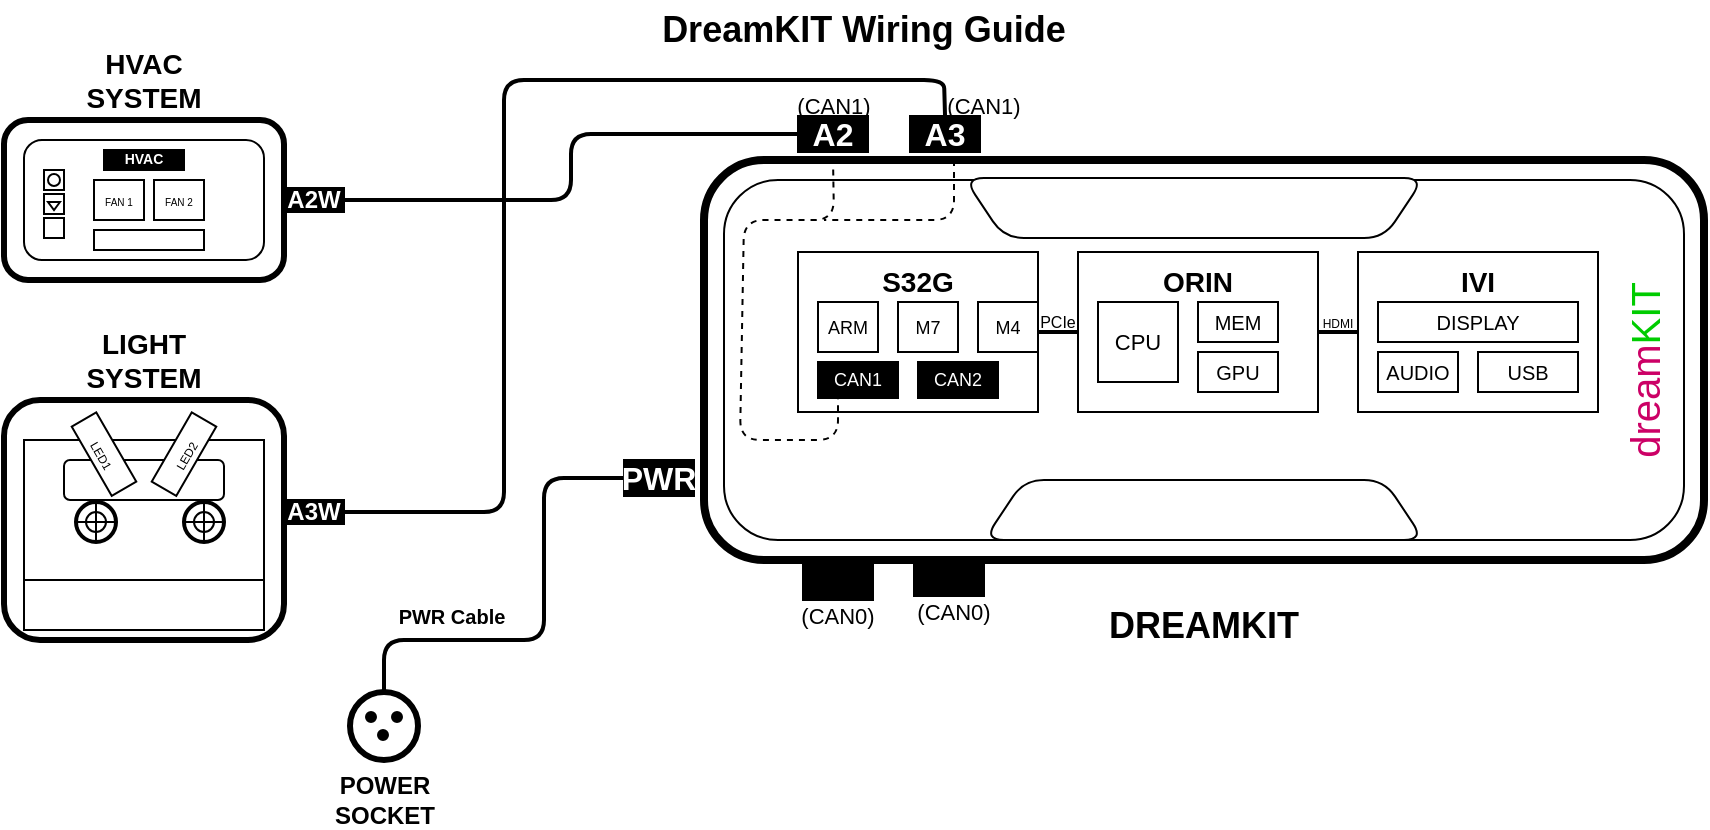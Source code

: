 <mxfile>
    <diagram id="Z4IUh8P_uAFvRX8ZZX0e" name="Automotive Wiring Guide">
        <mxGraphModel dx="1131" dy="903" grid="1" gridSize="10" guides="1" tooltips="1" connect="1" arrows="1" fold="1" page="1" pageScale="1" pageWidth="1000" pageHeight="350" math="0" shadow="0">
            <root>
                <mxCell id="0"/>
                <mxCell id="1" parent="0"/>
                <mxCell id="dreamkit_main" value="" style="rounded=1;whiteSpace=wrap;html=1;strokeWidth=4;fillColor=none;" parent="1" vertex="1">
                    <mxGeometry x="400" y="80" width="500" height="200" as="geometry"/>
                </mxCell>
                <mxCell id="dreamkit_housing" value="" style="rounded=1;whiteSpace=wrap;html=1;strokeWidth=1;fillColor=none;" parent="1" vertex="1">
                    <mxGeometry x="410" y="90" width="480" height="180" as="geometry"/>
                </mxCell>
                <mxCell id="title" value="DreamKIT Wiring Guide" style="text;html=1;strokeColor=none;fillColor=none;align=center;verticalAlign=middle;whiteSpace=wrap;rounded=0;fontSize=18;fontStyle=1;" parent="1" vertex="1">
                    <mxGeometry x="330" width="300" height="30" as="geometry"/>
                </mxCell>
                <mxCell id="hvac_main" value="" style="rounded=1;whiteSpace=wrap;html=1;strokeWidth=3;fillColor=none;" parent="1" vertex="1">
                    <mxGeometry x="50" y="60" width="140" height="80" as="geometry"/>
                </mxCell>
                <mxCell id="hvac_title" value="HVAC SYSTEM" style="text;html=1;strokeColor=none;fillColor=none;align=center;verticalAlign=middle;whiteSpace=wrap;rounded=0;fontSize=14;fontStyle=1;" parent="1" vertex="1">
                    <mxGeometry x="70" y="30" width="100" height="20" as="geometry"/>
                </mxCell>
                <mxCell id="hvac_housing" value="" style="rounded=1;whiteSpace=wrap;html=1;strokeWidth=1;fillColor=none;" parent="1" vertex="1">
                    <mxGeometry x="60" y="70" width="120" height="60" as="geometry"/>
                </mxCell>
                <mxCell id="hvac_label" value="HVAC" style="rounded=0;whiteSpace=wrap;html=1;fillColor=#000000;fontColor=#FFFFFF;fontSize=7;fontStyle=1;" parent="1" vertex="1">
                    <mxGeometry x="100" y="75" width="40" height="10" as="geometry"/>
                </mxCell>
                <mxCell id="hvac_fan1" value="FAN 1" style="rounded=0;whiteSpace=wrap;html=1;strokeWidth=1;fillColor=none;fontSize=5;" parent="1" vertex="1">
                    <mxGeometry x="95" y="90" width="25" height="20" as="geometry"/>
                </mxCell>
                <mxCell id="hvac_fan2" value="FAN 2" style="rounded=0;whiteSpace=wrap;html=1;strokeWidth=1;fillColor=none;fontSize=5;" parent="1" vertex="1">
                    <mxGeometry x="125" y="90" width="25" height="20" as="geometry"/>
                </mxCell>
                <mxCell id="hvac_status" value="" style="rounded=0;whiteSpace=wrap;html=1;strokeWidth=1;fillColor=none;fontSize=5;" parent="1" vertex="1">
                    <mxGeometry x="95" y="115" width="55" height="10" as="geometry"/>
                </mxCell>
                <mxCell id="hvac_a2w" value="A2W" style="rounded=0;whiteSpace=wrap;html=1;fillColor=#000000;fontColor=#FFFFFF;fontSize=12;fontStyle=1;" parent="1" vertex="1">
                    <mxGeometry x="190" y="94" width="30" height="12" as="geometry"/>
                </mxCell>
                <mxCell id="light_main" value="" style="rounded=1;whiteSpace=wrap;html=1;strokeWidth=3;fillColor=none;" parent="1" vertex="1">
                    <mxGeometry x="50" y="200" width="140" height="120" as="geometry"/>
                </mxCell>
                <mxCell id="light_title" value="LIGHT SYSTEM" style="text;html=1;strokeColor=none;fillColor=none;align=center;verticalAlign=middle;whiteSpace=wrap;rounded=0;fontSize=14;fontStyle=1;" parent="1" vertex="1">
                    <mxGeometry x="70" y="170" width="100" height="20" as="geometry"/>
                </mxCell>
                <mxCell id="light_base" value="" style="rounded=0;whiteSpace=wrap;html=1;strokeWidth=1;fillColor=none;" parent="1" vertex="1">
                    <mxGeometry x="60" y="290" width="120" height="25" as="geometry"/>
                </mxCell>
                <mxCell id="light_enclosure" value="" style="rounded=0;whiteSpace=wrap;html=1;strokeWidth=1;fillColor=none;strokeStyle=dashed;" parent="1" vertex="1">
                    <mxGeometry x="60" y="220" width="120" height="70" as="geometry"/>
                </mxCell>
                <mxCell id="light_car" value="" style="rounded=1;whiteSpace=wrap;html=1;strokeWidth=1;fillColor=none;" parent="1" vertex="1">
                    <mxGeometry x="80" y="230" width="80" height="20" as="geometry"/>
                </mxCell>
                <mxCell id="car_wheel_left" value="" style="ellipse;whiteSpace=wrap;html=1;strokeWidth=2;fillColor=none;" parent="1" vertex="1">
                    <mxGeometry x="86" y="251" width="20" height="20" as="geometry"/>
                </mxCell>
                <mxCell id="car_wheel_left_inner" value="" style="ellipse;whiteSpace=wrap;html=1;strokeWidth=1;fillColor=none;" parent="1" vertex="1">
                    <mxGeometry x="91" y="256" width="10" height="10" as="geometry"/>
                </mxCell>
                <mxCell id="car_wheel_left_spokes1" value="" style="endArrow=none;html=1;strokeWidth=1;" parent="1" edge="1">
                    <mxGeometry width="50" height="50" relative="1" as="geometry">
                        <mxPoint x="86" y="261" as="sourcePoint"/>
                        <mxPoint x="106" y="261" as="targetPoint"/>
                    </mxGeometry>
                </mxCell>
                <mxCell id="car_wheel_left_spokes2" value="" style="endArrow=none;html=1;strokeWidth=1;" parent="1" edge="1">
                    <mxGeometry width="50" height="50" relative="1" as="geometry">
                        <mxPoint x="96" y="251" as="sourcePoint"/>
                        <mxPoint x="96" y="271" as="targetPoint"/>
                    </mxGeometry>
                </mxCell>
                <mxCell id="car_wheel_right" value="" style="ellipse;whiteSpace=wrap;html=1;strokeWidth=2;fillColor=none;" parent="1" vertex="1">
                    <mxGeometry x="140" y="251" width="20" height="20" as="geometry"/>
                </mxCell>
                <mxCell id="car_wheel_right_inner" value="" style="ellipse;whiteSpace=wrap;html=1;strokeWidth=1;fillColor=none;" parent="1" vertex="1">
                    <mxGeometry x="145" y="256" width="10" height="10" as="geometry"/>
                </mxCell>
                <mxCell id="car_wheel_right_spokes1" value="" style="endArrow=none;html=1;strokeWidth=1;" parent="1" edge="1">
                    <mxGeometry width="50" height="50" relative="1" as="geometry">
                        <mxPoint x="140" y="261" as="sourcePoint"/>
                        <mxPoint x="160" y="261" as="targetPoint"/>
                    </mxGeometry>
                </mxCell>
                <mxCell id="car_wheel_right_spokes2" value="" style="endArrow=none;html=1;strokeWidth=1;" parent="1" edge="1">
                    <mxGeometry width="50" height="50" relative="1" as="geometry">
                        <mxPoint x="150" y="251" as="sourcePoint"/>
                        <mxPoint x="150" y="271" as="targetPoint"/>
                    </mxGeometry>
                </mxCell>
                <mxCell id="light_a3w" value="A3W" style="rounded=0;whiteSpace=wrap;html=1;fillColor=#000000;fontColor=#FFFFFF;fontSize=12;fontStyle=1;" parent="1" vertex="1">
                    <mxGeometry x="190" y="250" width="30" height="12" as="geometry"/>
                </mxCell>
                <mxCell id="29" style="edgeStyle=none;html=1;exitX=0.25;exitY=0;exitDx=0;exitDy=0;endArrow=none;endFill=0;dashed=1;" edge="1" parent="1" source="dreamkit_main">
                    <mxGeometry relative="1" as="geometry">
                        <mxPoint x="460" y="110" as="targetPoint"/>
                        <Array as="points">
                            <mxPoint x="525" y="110"/>
                        </Array>
                    </mxGeometry>
                </mxCell>
                <mxCell id="dreamkit_title" value="DREAMKIT" style="text;html=1;strokeColor=none;fillColor=none;align=center;verticalAlign=middle;whiteSpace=wrap;rounded=0;fontSize=18;fontStyle=1;" parent="1" vertex="1">
                    <mxGeometry x="550" y="298" width="200" height="30" as="geometry"/>
                </mxCell>
                <mxCell id="2" style="edgeStyle=none;html=1;entryX=0.25;entryY=1;entryDx=0;entryDy=0;exitX=0.129;exitY=-0.006;exitDx=0;exitDy=0;exitPerimeter=0;endArrow=none;endFill=0;fillColor=#e51400;strokeColor=light-dark(#000000, #ff6d6d);dashed=1;" parent="1" source="dreamkit_main" target="s32g_can1" edge="1">
                    <mxGeometry relative="1" as="geometry">
                        <Array as="points">
                            <mxPoint x="465" y="110"/>
                            <mxPoint x="420" y="110"/>
                            <mxPoint x="418" y="220"/>
                            <mxPoint x="467" y="220"/>
                        </Array>
                        <mxPoint x="393" y="139.412" as="sourcePoint"/>
                        <mxPoint x="475" y="189" as="targetPoint"/>
                    </mxGeometry>
                </mxCell>
                <mxCell id="6" style="edgeStyle=orthogonalEdgeStyle;html=1;entryX=1;entryY=0.5;entryDx=0;entryDy=0;strokeWidth=2;endArrow=none;endFill=0;exitX=0;exitY=0.5;exitDx=0;exitDy=0;" edge="1" parent="1" source="dreamkit_a2" target="hvac_a2w">
                    <mxGeometry relative="1" as="geometry">
                        <mxPoint x="440" y="70" as="sourcePoint"/>
                    </mxGeometry>
                </mxCell>
                <mxCell id="dreamkit_a2" value="A2" style="rounded=0;whiteSpace=wrap;html=1;fillColor=#000000;fontColor=#FFFFFF;fontSize=16;fontStyle=1;" parent="1" vertex="1">
                    <mxGeometry x="447" y="58" width="35" height="18" as="geometry"/>
                </mxCell>
                <mxCell id="5" style="edgeStyle=orthogonalEdgeStyle;html=1;strokeWidth=2;endArrow=none;endFill=0;exitX=0.5;exitY=0;exitDx=0;exitDy=0;" edge="1" parent="1" source="dreamkit_a3">
                    <mxGeometry relative="1" as="geometry">
                        <mxPoint x="360" y="185" as="sourcePoint"/>
                        <mxPoint x="220" y="256" as="targetPoint"/>
                        <Array as="points">
                            <mxPoint x="521" y="57"/>
                            <mxPoint x="520" y="57"/>
                            <mxPoint x="520" y="40"/>
                            <mxPoint x="300" y="40"/>
                            <mxPoint x="300" y="256"/>
                        </Array>
                    </mxGeometry>
                </mxCell>
                <mxCell id="dreamkit_a3" value="A3" style="rounded=0;whiteSpace=wrap;html=1;fillColor=#000000;fontColor=#FFFFFF;fontSize=16;fontStyle=1;" parent="1" vertex="1">
                    <mxGeometry x="503" y="58" width="35" height="18" as="geometry"/>
                </mxCell>
                <mxCell id="4" style="edgeStyle=none;html=1;entryX=0.5;entryY=0;entryDx=0;entryDy=0;strokeWidth=2;strokeColor=#000000;endArrow=none;endFill=0;" parent="1" source="dreamkit_pwr" target="power_socket" edge="1">
                    <mxGeometry relative="1" as="geometry">
                        <Array as="points">
                            <mxPoint x="320" y="239"/>
                            <mxPoint x="320" y="320"/>
                            <mxPoint x="240" y="320"/>
                        </Array>
                    </mxGeometry>
                </mxCell>
                <mxCell id="dreamkit_pwr" value="PWR" style="rounded=0;whiteSpace=wrap;html=1;fillColor=#000000;fontColor=#FFFFFF;fontSize=16;fontStyle=1;" parent="1" vertex="1">
                    <mxGeometry x="360" y="230" width="35" height="18" as="geometry"/>
                </mxCell>
                <mxCell id="label_a2" value="(CAN1)" style="text;html=1;strokeColor=none;fillColor=none;align=center;verticalAlign=middle;whiteSpace=wrap;rounded=0;fontSize=11;" parent="1" vertex="1">
                    <mxGeometry x="444.5" y="45" width="40" height="15" as="geometry"/>
                </mxCell>
                <mxCell id="label_a3" value="(CAN1)" style="text;html=1;strokeColor=none;fillColor=none;align=center;verticalAlign=middle;whiteSpace=wrap;rounded=0;fontSize=11;" parent="1" vertex="1">
                    <mxGeometry x="520" y="45" width="40" height="15" as="geometry"/>
                </mxCell>
                <mxCell id="power_socket" value="" style="ellipse;whiteSpace=wrap;html=1;fillColor=#FFFFFF;strokeColor=#000000;strokeWidth=3;" parent="1" vertex="1">
                    <mxGeometry x="223" y="346" width="34" height="34" as="geometry"/>
                </mxCell>
                <mxCell id="power_socket_holes" value="" style="ellipse;whiteSpace=wrap;html=1;fillColor=#000000;" parent="1" vertex="1">
                    <mxGeometry x="231" y="356" width="5" height="5" as="geometry"/>
                </mxCell>
                <mxCell id="power_socket_label" value="POWER SOCKET" style="text;html=1;strokeColor=none;fillColor=none;align=center;verticalAlign=middle;whiteSpace=wrap;rounded=0;fontSize=12;fontStyle=1;" parent="1" vertex="1">
                    <mxGeometry x="226.67" y="397" width="26.67" height="5" as="geometry"/>
                </mxCell>
                <mxCell id="power_wire_label" value="&lt;font style=&quot;color: rgb(0, 0, 0);&quot;&gt;PWR Cable&lt;/font&gt;" style="text;html=1;strokeColor=none;fillColor=none;align=center;verticalAlign=middle;whiteSpace=wrap;rounded=0;fontSize=10;fontStyle=1;fontColor=#FF0000;" parent="1" vertex="1">
                    <mxGeometry x="244" y="300" width="60" height="15" as="geometry"/>
                </mxCell>
                <mxCell id="7" value="&lt;font style=&quot;font-size: 20px;&quot;&gt;&lt;font style=&quot;color: rgb(204, 0, 102);&quot;&gt;dream&lt;/font&gt;&lt;font style=&quot;color: rgb(0, 204, 0);&quot;&gt;KIT&lt;/font&gt;&lt;/font&gt;" style="text;html=1;align=center;verticalAlign=middle;whiteSpace=wrap;rounded=0;rotation=-90;" vertex="1" parent="1">
                    <mxGeometry x="840" y="170" width="60" height="30" as="geometry"/>
                </mxCell>
                <mxCell id="18" value="" style="shape=trapezoid;perimeter=trapezoidPerimeter;whiteSpace=wrap;html=1;fixedSize=1;rounded=1;" vertex="1" parent="1">
                    <mxGeometry x="540" y="240" width="220" height="30" as="geometry"/>
                </mxCell>
                <mxCell id="19" value="" style="group" vertex="1" connectable="0" parent="1">
                    <mxGeometry x="447" y="126" width="400" height="80" as="geometry"/>
                </mxCell>
                <mxCell id="s32g_module" value="" style="rounded=0;whiteSpace=wrap;html=1;strokeWidth=1;fillColor=none;" parent="19" vertex="1">
                    <mxGeometry width="120" height="80" as="geometry"/>
                </mxCell>
                <mxCell id="s32g_title" value="S32G" style="text;html=1;strokeColor=none;fillColor=none;align=center;verticalAlign=middle;whiteSpace=wrap;rounded=0;fontSize=14;fontStyle=1;" parent="19" vertex="1">
                    <mxGeometry x="40" y="5" width="40" height="20" as="geometry"/>
                </mxCell>
                <mxCell id="s32g_arm" value="ARM" style="rounded=0;whiteSpace=wrap;html=1;strokeWidth=1;fillColor=none;fontSize=9;" parent="19" vertex="1">
                    <mxGeometry x="10" y="25" width="30" height="25" as="geometry"/>
                </mxCell>
                <mxCell id="s32g_m7" value="M7" style="rounded=0;whiteSpace=wrap;html=1;strokeWidth=1;fillColor=none;fontSize=9;" parent="19" vertex="1">
                    <mxGeometry x="50" y="25" width="30" height="25" as="geometry"/>
                </mxCell>
                <mxCell id="s32g_m4" value="M4" style="rounded=0;whiteSpace=wrap;html=1;strokeWidth=1;fillColor=none;fontSize=9;" parent="19" vertex="1">
                    <mxGeometry x="90" y="25" width="30" height="25" as="geometry"/>
                </mxCell>
                <mxCell id="s32g_can1" value="CAN1" style="rounded=0;whiteSpace=wrap;html=1;fillColor=#000000;fontColor=#FFFFFF;fontSize=9;" parent="19" vertex="1">
                    <mxGeometry x="10" y="55" width="40" height="18" as="geometry"/>
                </mxCell>
                <mxCell id="s32g_can2" value="CAN2" style="rounded=0;whiteSpace=wrap;html=1;fillColor=#000000;fontColor=#FFFFFF;fontSize=9;" parent="19" vertex="1">
                    <mxGeometry x="60" y="55" width="40" height="18" as="geometry"/>
                </mxCell>
                <mxCell id="orin_module" value="" style="rounded=0;whiteSpace=wrap;html=1;strokeWidth=1;fillColor=none;" parent="19" vertex="1">
                    <mxGeometry x="140" width="120" height="80" as="geometry"/>
                </mxCell>
                <mxCell id="orin_title" value="ORIN" style="text;html=1;strokeColor=none;fillColor=none;align=center;verticalAlign=middle;whiteSpace=wrap;rounded=0;fontSize=14;fontStyle=1;" parent="19" vertex="1">
                    <mxGeometry x="180" y="5" width="40" height="20" as="geometry"/>
                </mxCell>
                <mxCell id="orin_cpu" value="CPU" style="rounded=0;whiteSpace=wrap;html=1;strokeWidth=1;fillColor=none;fontSize=11;" parent="19" vertex="1">
                    <mxGeometry x="150" y="25" width="40" height="40" as="geometry"/>
                </mxCell>
                <mxCell id="orin_mem" value="MEM" style="rounded=0;whiteSpace=wrap;html=1;strokeWidth=1;fillColor=none;fontSize=10;" parent="19" vertex="1">
                    <mxGeometry x="200" y="25" width="40" height="20" as="geometry"/>
                </mxCell>
                <mxCell id="orin_gpu" value="GPU" style="rounded=0;whiteSpace=wrap;html=1;strokeWidth=1;fillColor=none;fontSize=10;" parent="19" vertex="1">
                    <mxGeometry x="200" y="50" width="40" height="20" as="geometry"/>
                </mxCell>
                <mxCell id="ivi_module" value="" style="rounded=0;whiteSpace=wrap;html=1;strokeWidth=1;fillColor=none;" parent="19" vertex="1">
                    <mxGeometry x="280" width="120" height="80" as="geometry"/>
                </mxCell>
                <mxCell id="ivi_title" value="IVI" style="text;html=1;strokeColor=none;fillColor=none;align=center;verticalAlign=middle;whiteSpace=wrap;rounded=0;fontSize=14;fontStyle=1;" parent="19" vertex="1">
                    <mxGeometry x="320" y="5" width="40" height="20" as="geometry"/>
                </mxCell>
                <mxCell id="ivi_display" value="DISPLAY" style="rounded=0;whiteSpace=wrap;html=1;strokeWidth=1;fillColor=none;fontSize=10;" parent="19" vertex="1">
                    <mxGeometry x="290" y="25" width="100" height="20" as="geometry"/>
                </mxCell>
                <mxCell id="ivi_audio" value="AUDIO" style="rounded=0;whiteSpace=wrap;html=1;strokeWidth=1;fillColor=none;fontSize=10;" parent="19" vertex="1">
                    <mxGeometry x="290" y="50" width="40" height="20" as="geometry"/>
                </mxCell>
                <mxCell id="ivi_usb" value="USB" style="rounded=0;whiteSpace=wrap;html=1;strokeWidth=1;fillColor=none;fontSize=10;" parent="19" vertex="1">
                    <mxGeometry x="340" y="50" width="50" height="20" as="geometry"/>
                </mxCell>
                <mxCell id="pcie_conn" value="" style="endArrow=none;html=1;strokeWidth=2;" parent="19" edge="1">
                    <mxGeometry width="50" height="50" relative="1" as="geometry">
                        <mxPoint x="120" y="40" as="sourcePoint"/>
                        <mxPoint x="140" y="40" as="targetPoint"/>
                    </mxGeometry>
                </mxCell>
                <mxCell id="pcie_label" value="PCIe" style="text;html=1;strokeColor=none;fillColor=none;align=center;verticalAlign=middle;whiteSpace=wrap;rounded=0;fontSize=8;" parent="19" vertex="1">
                    <mxGeometry x="115" y="30" width="30" height="10" as="geometry"/>
                </mxCell>
                <mxCell id="uart_conn" value="" style="endArrow=none;html=1;strokeWidth=2;" parent="19" edge="1">
                    <mxGeometry width="50" height="50" relative="1" as="geometry">
                        <mxPoint x="260" y="40" as="sourcePoint"/>
                        <mxPoint x="280" y="40" as="targetPoint"/>
                    </mxGeometry>
                </mxCell>
                <mxCell id="uart_label" value="&lt;font style=&quot;font-size: 6px;&quot;&gt;HDMI&lt;/font&gt;" style="text;html=1;strokeColor=none;fillColor=none;align=center;verticalAlign=middle;whiteSpace=wrap;rounded=0;fontSize=8;" parent="19" vertex="1">
                    <mxGeometry x="255" y="30" width="30" height="10" as="geometry"/>
                </mxCell>
                <mxCell id="21" value="" style="shape=trapezoid;perimeter=trapezoidPerimeter;whiteSpace=wrap;html=1;fixedSize=1;rounded=1;rotation=-180;" vertex="1" parent="1">
                    <mxGeometry x="530" y="89" width="230" height="30" as="geometry"/>
                </mxCell>
                <mxCell id="22" value="" style="rounded=0;whiteSpace=wrap;html=1;fillColor=#000000;fontColor=#FFFFFF;fontSize=16;fontStyle=1;" vertex="1" parent="1">
                    <mxGeometry x="449.5" y="282" width="35" height="18" as="geometry"/>
                </mxCell>
                <mxCell id="23" value="" style="rounded=0;whiteSpace=wrap;html=1;fillColor=#000000;fontColor=#FFFFFF;fontSize=16;fontStyle=1;" vertex="1" parent="1">
                    <mxGeometry x="505" y="280" width="35" height="18" as="geometry"/>
                </mxCell>
                <mxCell id="31" value="(CAN0)" style="text;html=1;strokeColor=none;fillColor=none;align=center;verticalAlign=middle;whiteSpace=wrap;rounded=0;fontSize=11;" vertex="1" parent="1">
                    <mxGeometry x="447" y="300" width="40" height="15" as="geometry"/>
                </mxCell>
                <mxCell id="32" value="(CAN0)" style="text;html=1;strokeColor=none;fillColor=none;align=center;verticalAlign=middle;whiteSpace=wrap;rounded=0;fontSize=11;" vertex="1" parent="1">
                    <mxGeometry x="505" y="298" width="40" height="15" as="geometry"/>
                </mxCell>
                <mxCell id="33" value="" style="whiteSpace=wrap;html=1;aspect=fixed;" vertex="1" parent="1">
                    <mxGeometry x="70" y="85" width="10" height="10" as="geometry"/>
                </mxCell>
                <mxCell id="34" value="" style="whiteSpace=wrap;html=1;aspect=fixed;" vertex="1" parent="1">
                    <mxGeometry x="70" y="97" width="10" height="10" as="geometry"/>
                </mxCell>
                <mxCell id="35" value="" style="whiteSpace=wrap;html=1;aspect=fixed;" vertex="1" parent="1">
                    <mxGeometry x="70" y="109" width="10" height="10" as="geometry"/>
                </mxCell>
                <mxCell id="37" value="" style="ellipse;whiteSpace=wrap;html=1;aspect=fixed;" vertex="1" parent="1">
                    <mxGeometry x="72" y="87" width="6" height="6" as="geometry"/>
                </mxCell>
                <mxCell id="38" value="" style="triangle;whiteSpace=wrap;html=1;rotation=90;" vertex="1" parent="1">
                    <mxGeometry x="73" y="100" width="4" height="6" as="geometry"/>
                </mxCell>
                <mxCell id="39" value="&lt;font style=&quot;font-size: 6px;&quot;&gt;LED1&lt;/font&gt;" style="rounded=0;whiteSpace=wrap;html=1;rotation=60;" vertex="1" parent="1">
                    <mxGeometry x="80" y="220" width="40" height="14.17" as="geometry"/>
                </mxCell>
                <mxCell id="40" value="&lt;font style=&quot;font-size: 6px;&quot;&gt;LED2&lt;/font&gt;" style="rounded=0;whiteSpace=wrap;html=1;rotation=-60;" vertex="1" parent="1">
                    <mxGeometry x="120" y="220" width="40" height="14.17" as="geometry"/>
                </mxCell>
                <mxCell id="41" value="" style="ellipse;whiteSpace=wrap;html=1;fillColor=#000000;" vertex="1" parent="1">
                    <mxGeometry x="244" y="356" width="5" height="5" as="geometry"/>
                </mxCell>
                <mxCell id="42" value="" style="ellipse;whiteSpace=wrap;html=1;fillColor=#000000;" vertex="1" parent="1">
                    <mxGeometry x="237" y="365" width="5" height="5" as="geometry"/>
                </mxCell>
            </root>
        </mxGraphModel>
    </diagram>
</mxfile>